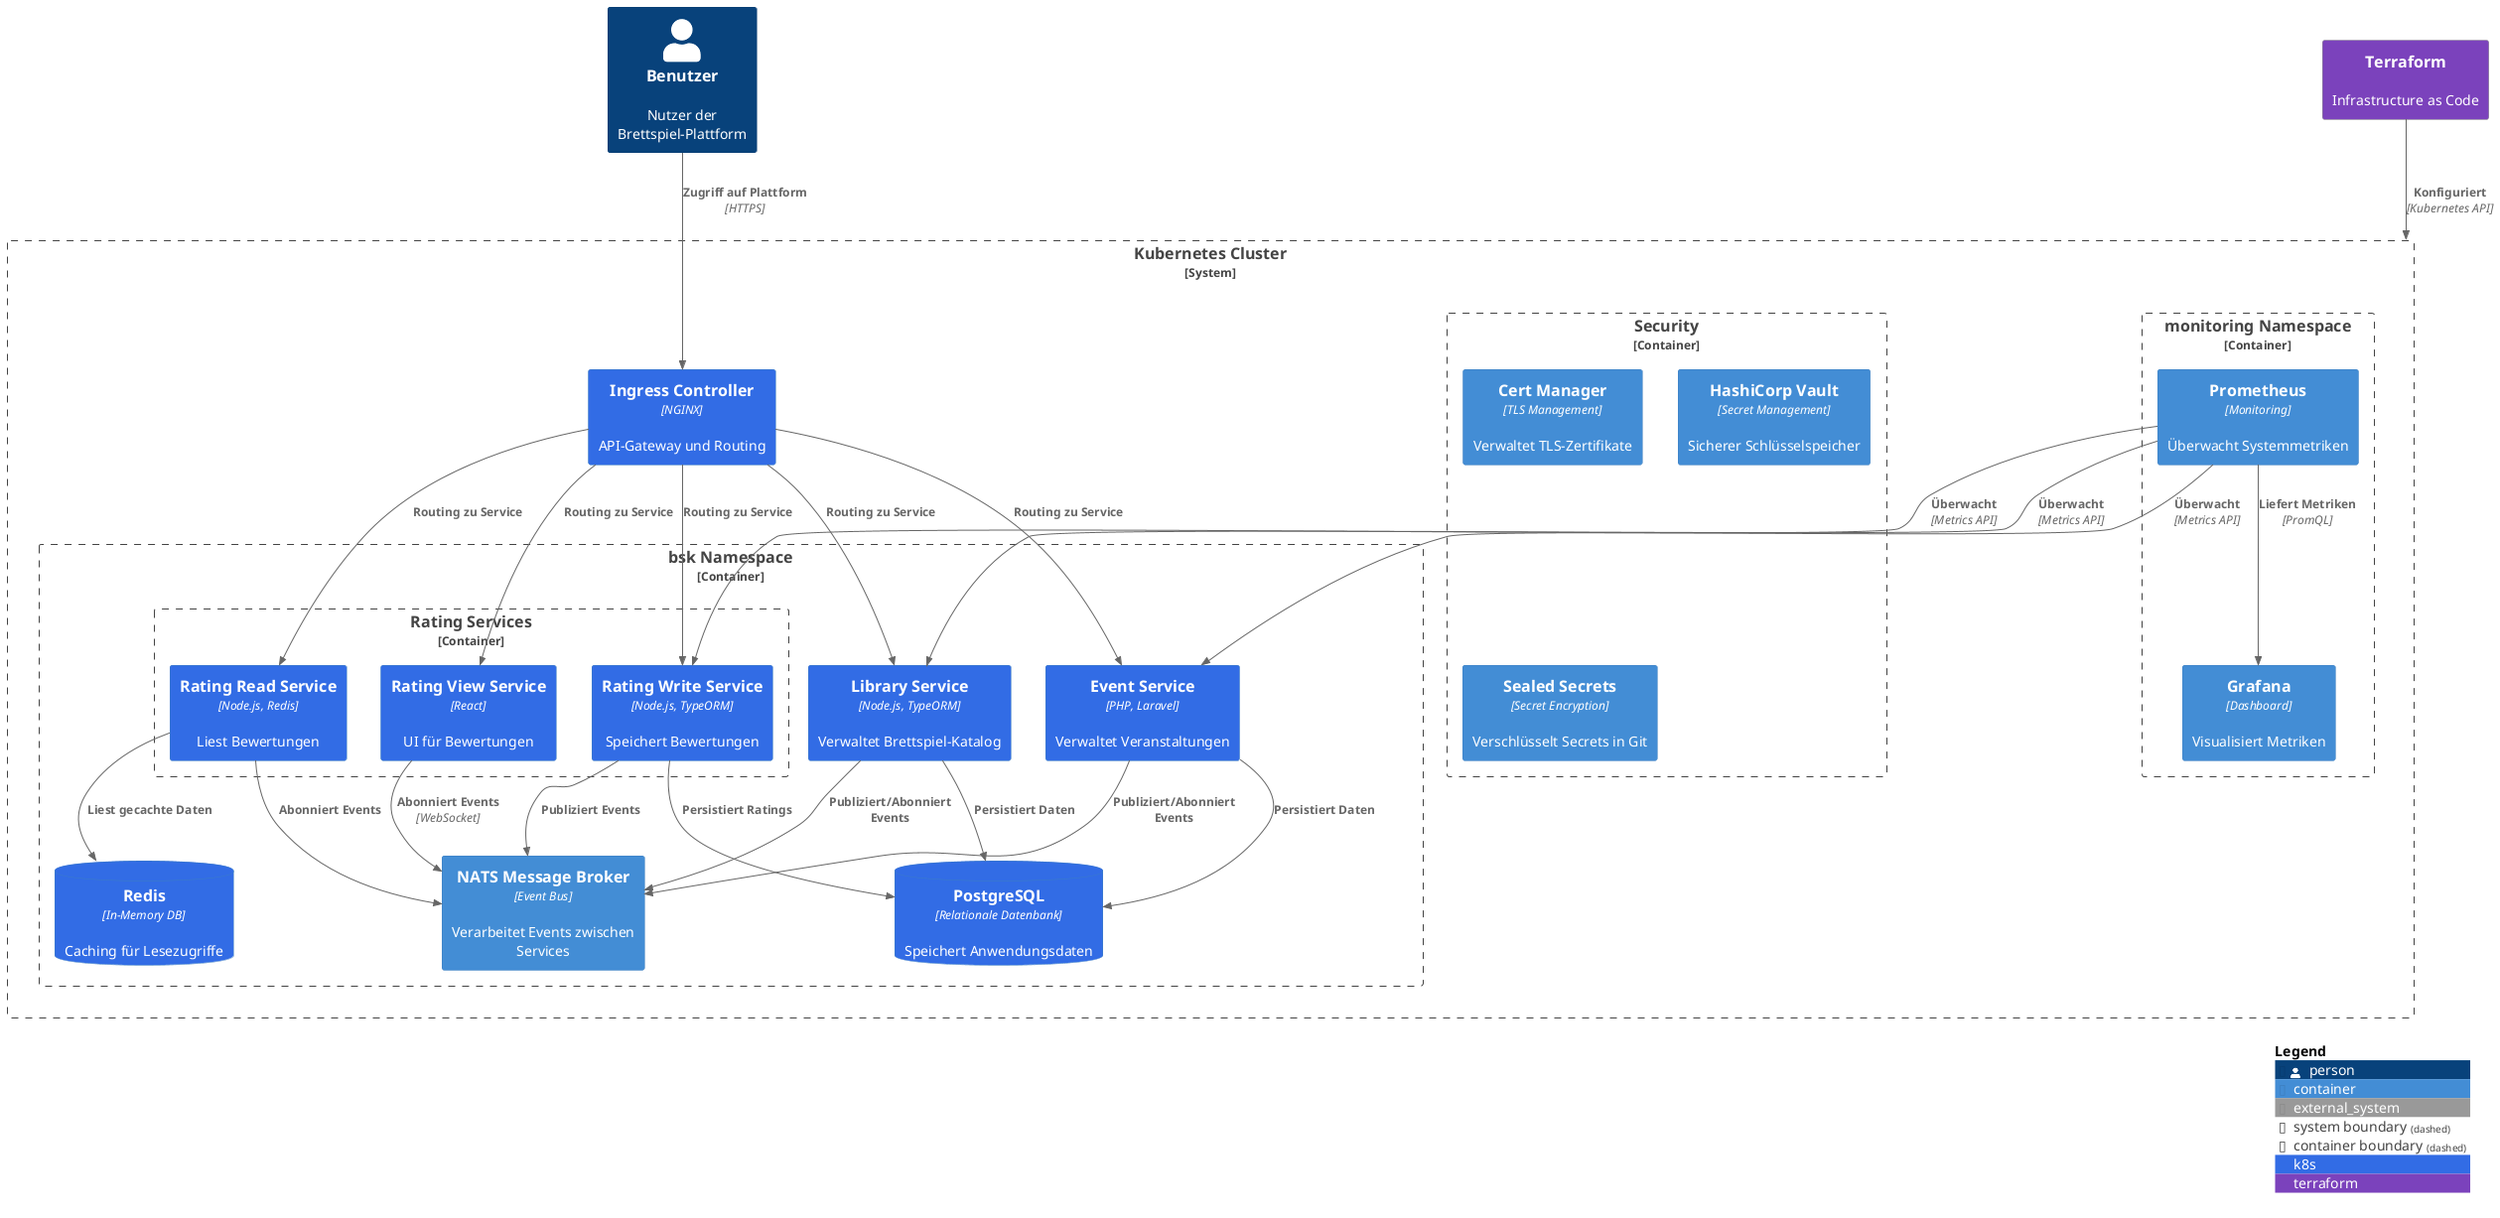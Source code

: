 @startuml "Gesamtinfrastruktur"
!include <C4/C4_Container>

AddElementTag("k8s", $bgColor="#326CE5", $fontColor="#ffffff", $shape="RoundedBoxShape")
AddElementTag("terraform", $bgColor="#7B42BC", $fontColor="#ffffff")
AddElementTag("monitoring", $bgColor="#FF6D00", $fontColor="#ffffff")
AddElementTag("security", $bgColor="#FF0000", $fontColor="#ffffff")
AddElementTag("messaging", $bgColor="#00C853", $fontColor="#ffffff")

Person(user, "Benutzer", "Nutzer der Brettspiel-Plattform")

System_Boundary(k8s_cluster, "Kubernetes Cluster") {
    Container_Boundary(bsk_namespace, "bsk Namespace") {
        Container(library, "Library Service", "Node.js, TypeORM", "Verwaltet Brettspiel-Katalog", $tags="k8s")
        Container(event, "Event Service", "PHP, Laravel", "Verwaltet Veranstaltungen", $tags="k8s")
        
        Container_Boundary(rating_services, "Rating Services") {
            Container(rating_write, "Rating Write Service", "Node.js, TypeORM", "Speichert Bewertungen", $tags="k8s")
            Container(rating_read, "Rating Read Service", "Node.js, Redis", "Liest Bewertungen", $tags="k8s")
            Container(rating_view, "Rating View Service", "React", "UI für Bewertungen", $tags="k8s")
        }
        
        ContainerDb(postgres, "PostgreSQL", "Relationale Datenbank", "Speichert Anwendungsdaten", $tags="k8s")
        ContainerDb(redis, "Redis", "In-Memory DB", "Caching für Lesezugriffe", $tags="k8s")
        
        Container(nats, "NATS Message Broker", "Event Bus", "Verarbeitet Events zwischen Services", $tags="k8s,messaging")
    }
    
    Container_Boundary(monitoring_namespace, "monitoring Namespace") {
        Container(prometheus, "Prometheus", "Monitoring", "Überwacht Systemmetriken", $tags="k8s,monitoring")
        Container(grafana, "Grafana", "Dashboard", "Visualisiert Metriken", $tags="k8s,monitoring")
    }
    
    Container_Boundary(security_namespace, "Security") {
        Container(certmanager, "Cert Manager", "TLS Management", "Verwaltet TLS-Zertifikate", $tags="k8s,security")
        Container(vault, "HashiCorp Vault", "Secret Management", "Sicherer Schlüsselspeicher", $tags="k8s,security")
        Container(sealed_secrets, "Sealed Secrets", "Secret Encryption", "Verschlüsselt Secrets in Git", $tags="k8s,security")
    }
    
    Container(ingress, "Ingress Controller", "NGINX", "API-Gateway und Routing", $tags="k8s")
}

System_Ext(terraform, "Terraform", "Infrastructure as Code", $tags="terraform")

Rel(user, ingress, "Zugriff auf Plattform", "HTTPS")
Rel(ingress, library, "Routing zu Service")
Rel(ingress, event, "Routing zu Service")
Rel(ingress, rating_view, "Routing zu Service")
Rel(ingress, rating_read, "Routing zu Service")
Rel(ingress, rating_write, "Routing zu Service")

Rel(library, nats, "Publiziert/Abonniert Events")
Rel(event, nats, "Publiziert/Abonniert Events")
Rel(rating_write, nats, "Publiziert Events")
Rel(rating_read, nats, "Abonniert Events")
Rel(rating_view, nats, "Abonniert Events", "WebSocket")

Rel(library, postgres, "Persistiert Daten")
Rel(event, postgres, "Persistiert Daten")
Rel(rating_write, postgres, "Persistiert Ratings")
Rel(rating_read, redis, "Liest gecachte Daten")

Rel(prometheus, library, "Überwacht", "Metrics API")
Rel(prometheus, event, "Überwacht", "Metrics API")
Rel(prometheus, rating_write, "Überwacht", "Metrics API")
Rel(prometheus, grafana, "Liefert Metriken", "PromQL")

Rel(terraform, k8s_cluster, "Konfiguriert", "Kubernetes API")

SHOW_LEGEND()
@enduml